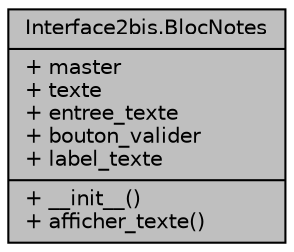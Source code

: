 digraph "Interface2bis.BlocNotes"
{
  edge [fontname="Helvetica",fontsize="10",labelfontname="Helvetica",labelfontsize="10"];
  node [fontname="Helvetica",fontsize="10",shape=record];
  Node1 [label="{Interface2bis.BlocNotes\n|+ master\l+ texte\l+ entree_texte\l+ bouton_valider\l+ label_texte\l|+ __init__()\l+ afficher_texte()\l}",height=0.2,width=0.4,color="black", fillcolor="grey75", style="filled", fontcolor="black"];
}
